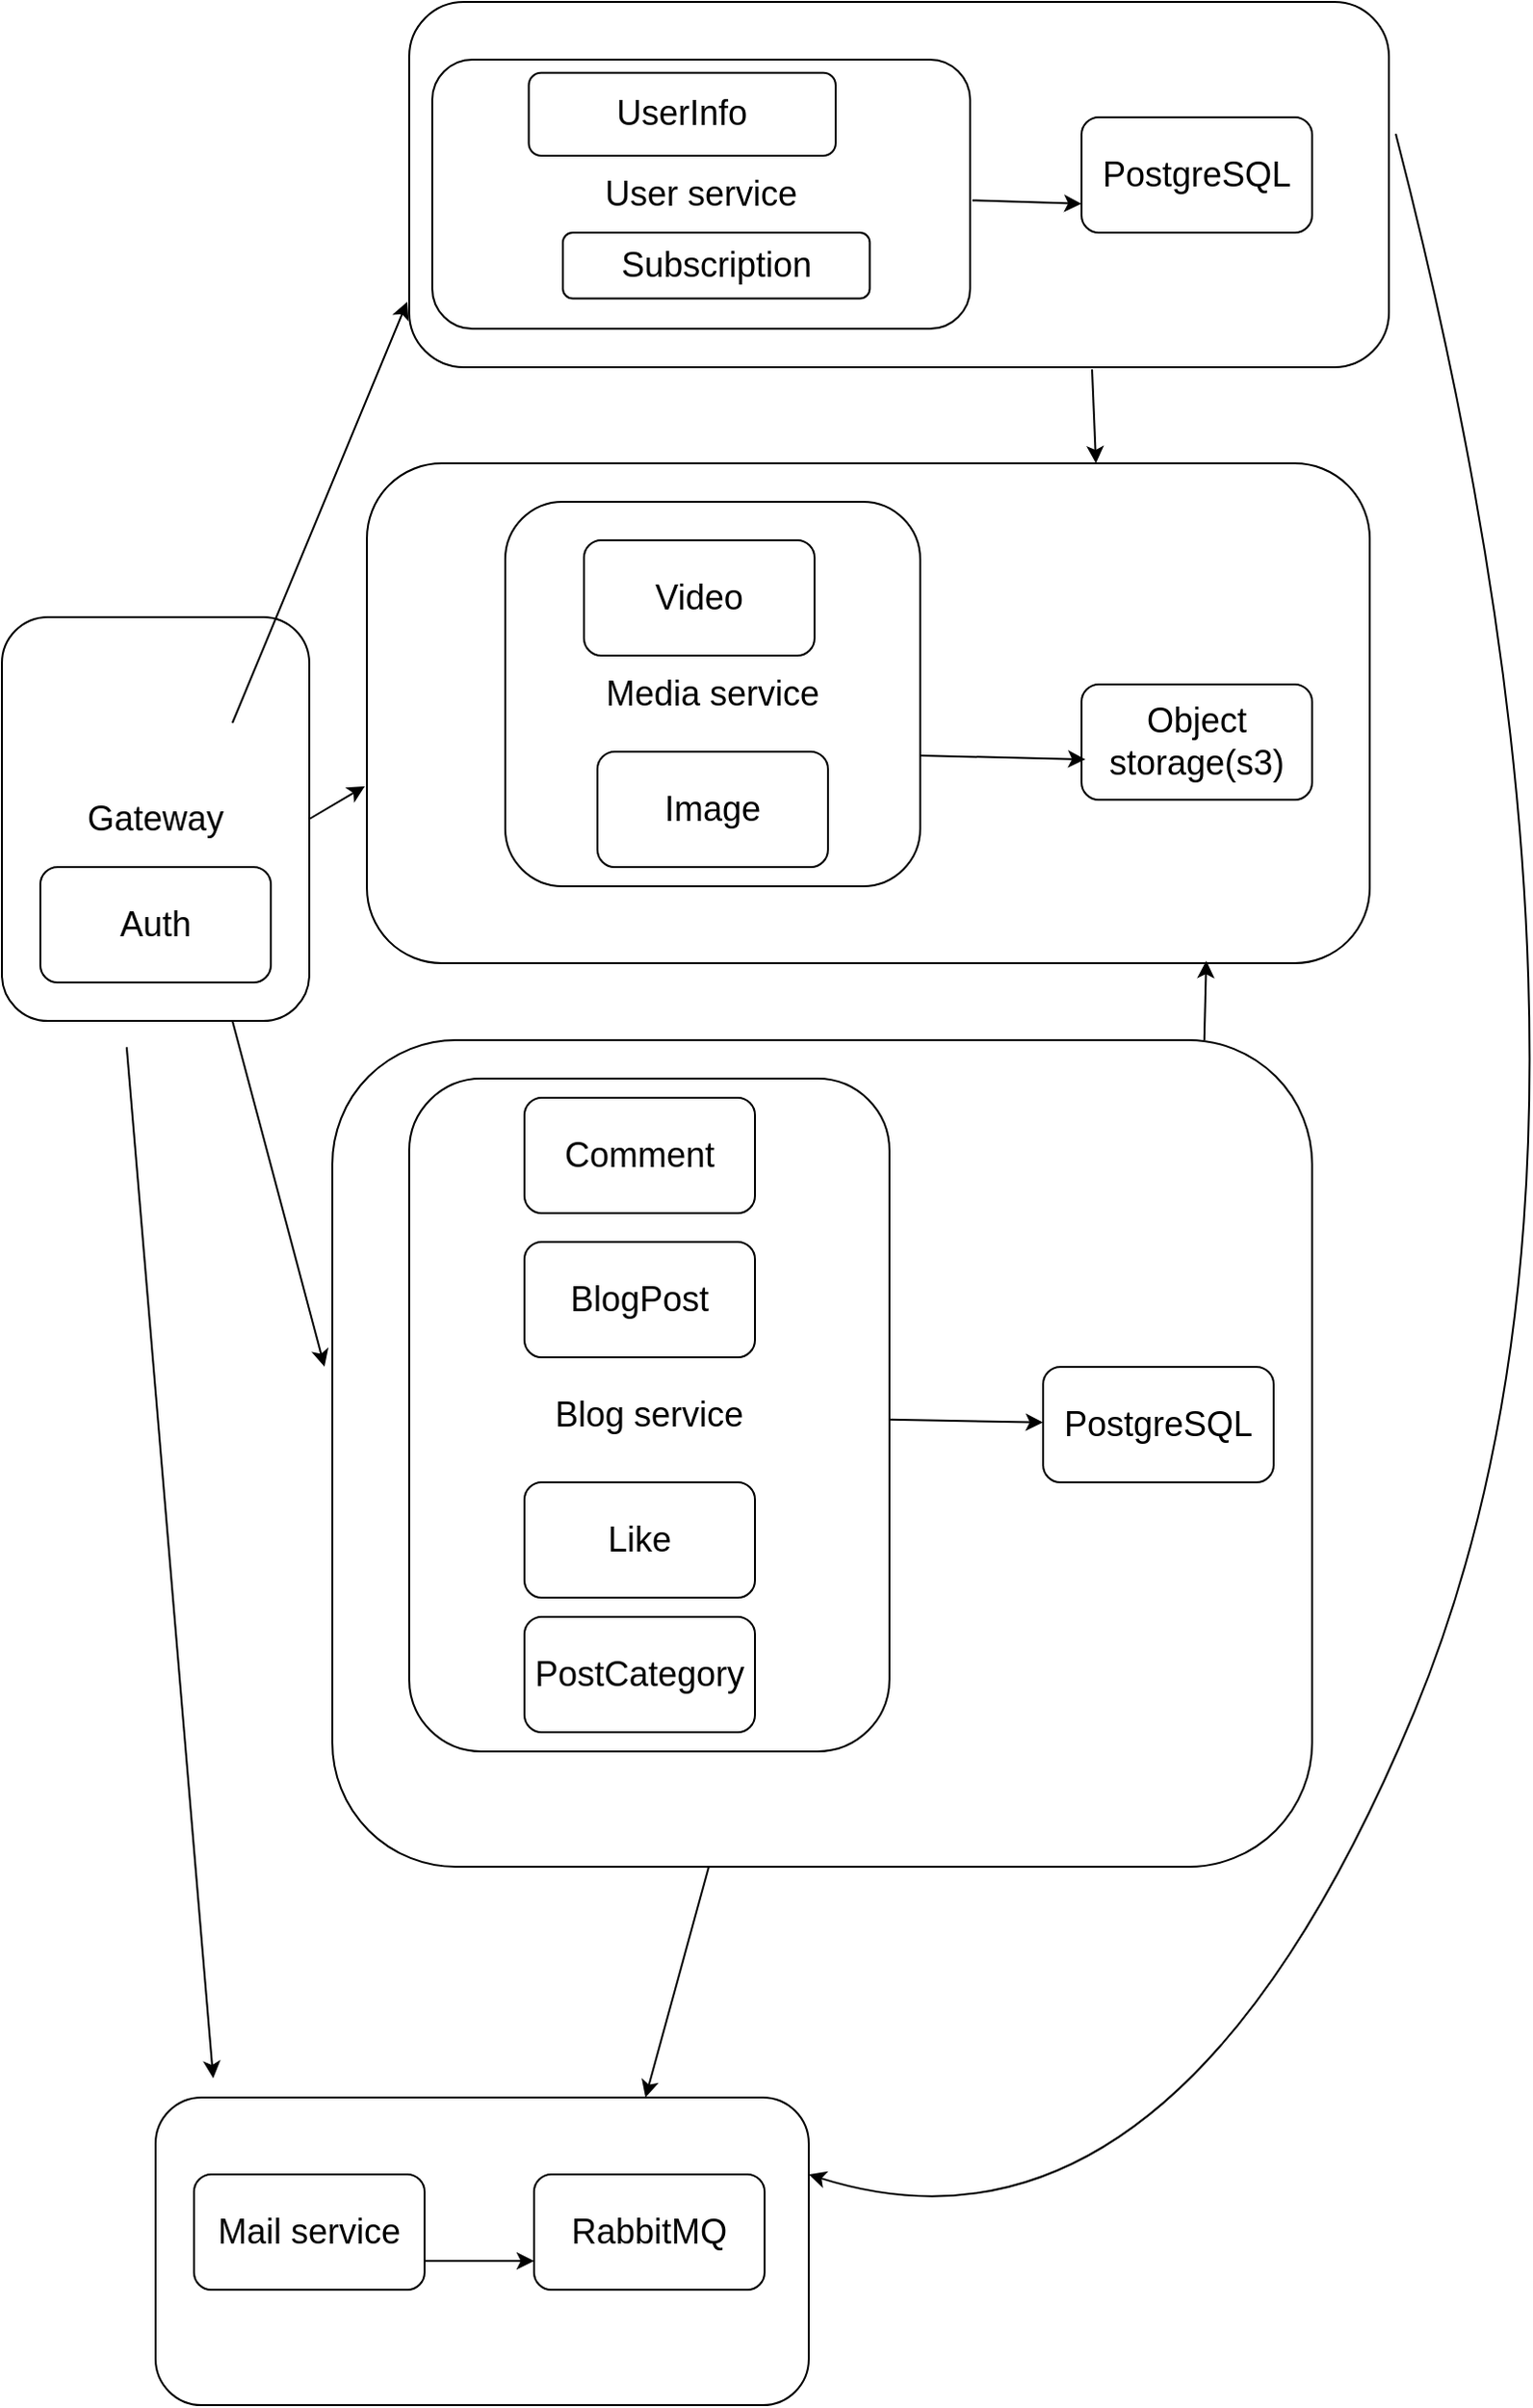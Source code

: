 <mxfile version="24.1.0" type="github">
  <diagram name="Страница — 1" id="rwgA5BPk8sBzmZya6ONt">
    <mxGraphModel dx="3290" dy="2010" grid="1" gridSize="10" guides="1" tooltips="1" connect="1" arrows="1" fold="1" page="1" pageScale="1" pageWidth="827" pageHeight="1169" math="0" shadow="0">
      <root>
        <mxCell id="0" />
        <mxCell id="1" parent="0" />
        <mxCell id="uoVfsjoM4IQGvuYFjnLu-93" value="" style="rounded=1;whiteSpace=wrap;html=1;" parent="1" vertex="1">
          <mxGeometry x="110" y="1270" width="340" height="160" as="geometry" />
        </mxCell>
        <mxCell id="uoVfsjoM4IQGvuYFjnLu-91" value="" style="rounded=1;whiteSpace=wrap;html=1;" parent="1" vertex="1">
          <mxGeometry x="220" y="420" width="522" height="260" as="geometry" />
        </mxCell>
        <mxCell id="uoVfsjoM4IQGvuYFjnLu-90" value="" style="rounded=1;whiteSpace=wrap;html=1;" parent="1" vertex="1">
          <mxGeometry x="242" y="180" width="510" height="190" as="geometry" />
        </mxCell>
        <mxCell id="uoVfsjoM4IQGvuYFjnLu-15" value="&lt;font style=&quot;font-size: 18px;&quot;&gt;Mail service&lt;/font&gt;" style="rounded=1;whiteSpace=wrap;html=1;" parent="1" vertex="1">
          <mxGeometry x="130" y="1310" width="120" height="60" as="geometry" />
        </mxCell>
        <mxCell id="uoVfsjoM4IQGvuYFjnLu-20" value="&lt;font style=&quot;font-size: 18px;&quot;&gt;Gateway&lt;/font&gt;" style="rounded=1;whiteSpace=wrap;html=1;" parent="1" vertex="1">
          <mxGeometry x="30" y="500" width="160" height="210" as="geometry" />
        </mxCell>
        <mxCell id="uoVfsjoM4IQGvuYFjnLu-24" value="" style="endArrow=classic;html=1;rounded=0;entryX=-0.002;entryY=0.821;entryDx=0;entryDy=0;entryPerimeter=0;" parent="1" target="uoVfsjoM4IQGvuYFjnLu-90" edge="1">
          <mxGeometry width="50" height="50" relative="1" as="geometry">
            <mxPoint x="150" y="555" as="sourcePoint" />
            <mxPoint x="200" y="505" as="targetPoint" />
          </mxGeometry>
        </mxCell>
        <mxCell id="uoVfsjoM4IQGvuYFjnLu-25" value="" style="endArrow=classic;html=1;rounded=0;exitX=1;exitY=0.5;exitDx=0;exitDy=0;entryX=-0.002;entryY=0.646;entryDx=0;entryDy=0;entryPerimeter=0;" parent="1" source="uoVfsjoM4IQGvuYFjnLu-20" target="uoVfsjoM4IQGvuYFjnLu-91" edge="1">
          <mxGeometry width="50" height="50" relative="1" as="geometry">
            <mxPoint x="440" y="530" as="sourcePoint" />
            <mxPoint x="350" y="380" as="targetPoint" />
          </mxGeometry>
        </mxCell>
        <mxCell id="uoVfsjoM4IQGvuYFjnLu-26" value="" style="endArrow=classic;html=1;rounded=0;exitX=0.75;exitY=1;exitDx=0;exitDy=0;entryX=-0.008;entryY=0.395;entryDx=0;entryDy=0;entryPerimeter=0;" parent="1" source="uoVfsjoM4IQGvuYFjnLu-20" target="uoVfsjoM4IQGvuYFjnLu-57" edge="1">
          <mxGeometry width="50" height="50" relative="1" as="geometry">
            <mxPoint x="390" y="570" as="sourcePoint" />
            <mxPoint x="440" y="520" as="targetPoint" />
          </mxGeometry>
        </mxCell>
        <mxCell id="uoVfsjoM4IQGvuYFjnLu-27" value="" style="endArrow=classic;html=1;rounded=0;exitX=0.406;exitY=1.065;exitDx=0;exitDy=0;exitPerimeter=0;" parent="1" source="uoVfsjoM4IQGvuYFjnLu-20" edge="1">
          <mxGeometry width="50" height="50" relative="1" as="geometry">
            <mxPoint x="112.5" y="930" as="sourcePoint" />
            <mxPoint x="140" y="1260" as="targetPoint" />
          </mxGeometry>
        </mxCell>
        <mxCell id="uoVfsjoM4IQGvuYFjnLu-30" value="&lt;span style=&quot;font-size: 18px;&quot;&gt;Object storage(s3)&lt;/span&gt;" style="rounded=1;whiteSpace=wrap;html=1;" parent="1" vertex="1">
          <mxGeometry x="592" y="535" width="120" height="60" as="geometry" />
        </mxCell>
        <mxCell id="uoVfsjoM4IQGvuYFjnLu-31" value="" style="endArrow=classic;html=1;rounded=0;exitX=1;exitY=0.66;exitDx=0;exitDy=0;exitPerimeter=0;entryX=0.017;entryY=0.65;entryDx=0;entryDy=0;entryPerimeter=0;" parent="1" source="uoVfsjoM4IQGvuYFjnLu-6" target="uoVfsjoM4IQGvuYFjnLu-30" edge="1">
          <mxGeometry width="50" height="50" relative="1" as="geometry">
            <mxPoint x="422" y="525" as="sourcePoint" />
            <mxPoint x="472" y="475" as="targetPoint" />
          </mxGeometry>
        </mxCell>
        <mxCell id="uoVfsjoM4IQGvuYFjnLu-36" value="" style="group" parent="1" vertex="1" connectable="0">
          <mxGeometry x="254" y="210" width="280" height="140" as="geometry" />
        </mxCell>
        <mxCell id="uoVfsjoM4IQGvuYFjnLu-4" value="&lt;font style=&quot;font-size: 18px;&quot;&gt;User service&lt;/font&gt;" style="rounded=1;whiteSpace=wrap;html=1;" parent="uoVfsjoM4IQGvuYFjnLu-36" vertex="1">
          <mxGeometry width="280" height="140" as="geometry" />
        </mxCell>
        <mxCell id="uoVfsjoM4IQGvuYFjnLu-32" value="&lt;font style=&quot;font-size: 18px;&quot;&gt;UserInfo&lt;/font&gt;" style="rounded=1;whiteSpace=wrap;html=1;" parent="uoVfsjoM4IQGvuYFjnLu-36" vertex="1">
          <mxGeometry x="50.26" y="6.89" width="159.74" height="43.11" as="geometry" />
        </mxCell>
        <mxCell id="uoVfsjoM4IQGvuYFjnLu-33" value="&lt;font style=&quot;font-size: 18px;&quot;&gt;Subscription&lt;/font&gt;" style="rounded=1;whiteSpace=wrap;html=1;" parent="uoVfsjoM4IQGvuYFjnLu-36" vertex="1">
          <mxGeometry x="68" y="90" width="159.74" height="34.22" as="geometry" />
        </mxCell>
        <mxCell id="uoVfsjoM4IQGvuYFjnLu-45" style="edgeStyle=orthogonalEdgeStyle;rounded=0;orthogonalLoop=1;jettySize=auto;html=1;exitX=0.5;exitY=1;exitDx=0;exitDy=0;" parent="uoVfsjoM4IQGvuYFjnLu-36" source="uoVfsjoM4IQGvuYFjnLu-4" target="uoVfsjoM4IQGvuYFjnLu-4" edge="1">
          <mxGeometry relative="1" as="geometry" />
        </mxCell>
        <mxCell id="uoVfsjoM4IQGvuYFjnLu-48" value="&lt;span style=&quot;font-size: 18px;&quot;&gt;PostgreSQL&lt;/span&gt;" style="rounded=1;whiteSpace=wrap;html=1;" parent="1" vertex="1">
          <mxGeometry x="592" y="240" width="120" height="60" as="geometry" />
        </mxCell>
        <mxCell id="uoVfsjoM4IQGvuYFjnLu-50" value="" style="endArrow=classic;html=1;rounded=0;entryX=0;entryY=0.75;entryDx=0;entryDy=0;exitX=1.004;exitY=0.523;exitDx=0;exitDy=0;exitPerimeter=0;" parent="1" source="uoVfsjoM4IQGvuYFjnLu-4" target="uoVfsjoM4IQGvuYFjnLu-48" edge="1">
          <mxGeometry width="50" height="50" relative="1" as="geometry">
            <mxPoint x="632" y="580" as="sourcePoint" />
            <mxPoint x="682" y="530" as="targetPoint" />
          </mxGeometry>
        </mxCell>
        <mxCell id="uoVfsjoM4IQGvuYFjnLu-57" value="" style="rounded=1;whiteSpace=wrap;html=1;" parent="1" vertex="1">
          <mxGeometry x="202" y="720" width="510" height="430" as="geometry" />
        </mxCell>
        <mxCell id="uoVfsjoM4IQGvuYFjnLu-46" value="&lt;span style=&quot;font-size: 18px;&quot;&gt;PostgreSQL&lt;/span&gt;" style="rounded=1;whiteSpace=wrap;html=1;" parent="1" vertex="1">
          <mxGeometry x="572" y="890" width="120" height="60" as="geometry" />
        </mxCell>
        <mxCell id="uoVfsjoM4IQGvuYFjnLu-47" value="" style="endArrow=classic;html=1;rounded=0;" parent="1" source="uoVfsjoM4IQGvuYFjnLu-7" target="uoVfsjoM4IQGvuYFjnLu-46" edge="1">
          <mxGeometry width="50" height="50" relative="1" as="geometry">
            <mxPoint x="102" y="720" as="sourcePoint" />
            <mxPoint x="239" y="891" as="targetPoint" />
          </mxGeometry>
        </mxCell>
        <mxCell id="uoVfsjoM4IQGvuYFjnLu-7" value="&lt;font style=&quot;font-size: 18px;&quot;&gt;Blog service&lt;/font&gt;" style="rounded=1;whiteSpace=wrap;html=1;" parent="1" vertex="1">
          <mxGeometry x="242" y="740" width="250" height="350" as="geometry" />
        </mxCell>
        <mxCell id="uoVfsjoM4IQGvuYFjnLu-8" value="&lt;font style=&quot;font-size: 18px;&quot;&gt;Comment&lt;/font&gt;" style="rounded=1;whiteSpace=wrap;html=1;" parent="1" vertex="1">
          <mxGeometry x="302" y="750" width="120" height="60" as="geometry" />
        </mxCell>
        <mxCell id="uoVfsjoM4IQGvuYFjnLu-11" value="&lt;span style=&quot;font-size: 18px;&quot;&gt;BlogPost&lt;/span&gt;" style="rounded=1;whiteSpace=wrap;html=1;" parent="1" vertex="1">
          <mxGeometry x="302" y="825" width="120" height="60" as="geometry" />
        </mxCell>
        <mxCell id="uoVfsjoM4IQGvuYFjnLu-14" value="&lt;span style=&quot;font-size: 18px;&quot;&gt;Like&lt;/span&gt;" style="rounded=1;whiteSpace=wrap;html=1;" parent="1" vertex="1">
          <mxGeometry x="302" y="950" width="120" height="60" as="geometry" />
        </mxCell>
        <mxCell id="uoVfsjoM4IQGvuYFjnLu-28" value="&lt;span style=&quot;font-size: 18px;&quot;&gt;PostCategory&lt;/span&gt;" style="rounded=1;whiteSpace=wrap;html=1;" parent="1" vertex="1">
          <mxGeometry x="302" y="1020" width="120" height="60" as="geometry" />
        </mxCell>
        <mxCell id="uoVfsjoM4IQGvuYFjnLu-6" value="&lt;font style=&quot;font-size: 18px;&quot;&gt;Media service&lt;/font&gt;" style="rounded=1;whiteSpace=wrap;html=1;" parent="1" vertex="1">
          <mxGeometry x="292" y="440" width="216" height="200" as="geometry" />
        </mxCell>
        <mxCell id="uoVfsjoM4IQGvuYFjnLu-18" value="&lt;font style=&quot;font-size: 18px;&quot;&gt;Video&lt;/font&gt;" style="rounded=1;whiteSpace=wrap;html=1;" parent="1" vertex="1">
          <mxGeometry x="333" y="460" width="120" height="60" as="geometry" />
        </mxCell>
        <mxCell id="uoVfsjoM4IQGvuYFjnLu-19" value="&lt;font style=&quot;font-size: 18px;&quot;&gt;Image&lt;/font&gt;" style="rounded=1;whiteSpace=wrap;html=1;" parent="1" vertex="1">
          <mxGeometry x="340" y="570" width="120" height="60" as="geometry" />
        </mxCell>
        <mxCell id="uoVfsjoM4IQGvuYFjnLu-95" value="&lt;span style=&quot;font-size: 18px;&quot;&gt;RabbitMQ&lt;/span&gt;" style="rounded=1;whiteSpace=wrap;html=1;" parent="1" vertex="1">
          <mxGeometry x="307" y="1310" width="120" height="60" as="geometry" />
        </mxCell>
        <mxCell id="uoVfsjoM4IQGvuYFjnLu-98" value="" style="endArrow=classic;html=1;rounded=0;exitX=1;exitY=0.75;exitDx=0;exitDy=0;entryX=0;entryY=0.75;entryDx=0;entryDy=0;" parent="1" source="uoVfsjoM4IQGvuYFjnLu-15" target="uoVfsjoM4IQGvuYFjnLu-95" edge="1">
          <mxGeometry width="50" height="50" relative="1" as="geometry">
            <mxPoint x="740" y="790" as="sourcePoint" />
            <mxPoint x="790" y="740" as="targetPoint" />
          </mxGeometry>
        </mxCell>
        <mxCell id="uoVfsjoM4IQGvuYFjnLu-101" value="" style="curved=1;endArrow=classic;html=1;rounded=0;entryX=1;entryY=0.25;entryDx=0;entryDy=0;exitX=1.007;exitY=0.361;exitDx=0;exitDy=0;exitPerimeter=0;" parent="1" source="uoVfsjoM4IQGvuYFjnLu-90" target="uoVfsjoM4IQGvuYFjnLu-93" edge="1">
          <mxGeometry width="50" height="50" relative="1" as="geometry">
            <mxPoint x="690" y="140" as="sourcePoint" />
            <mxPoint x="770" y="550" as="targetPoint" />
            <Array as="points">
              <mxPoint x="890" y="770" />
              <mxPoint x="640" y="1370" />
            </Array>
          </mxGeometry>
        </mxCell>
        <mxCell id="uoVfsjoM4IQGvuYFjnLu-102" value="" style="endArrow=classic;html=1;rounded=0;entryX=0.75;entryY=0;entryDx=0;entryDy=0;" parent="1" source="uoVfsjoM4IQGvuYFjnLu-57" target="uoVfsjoM4IQGvuYFjnLu-93" edge="1">
          <mxGeometry width="50" height="50" relative="1" as="geometry">
            <mxPoint x="710" y="740" as="sourcePoint" />
            <mxPoint x="760" y="690" as="targetPoint" />
          </mxGeometry>
        </mxCell>
        <mxCell id="uoVfsjoM4IQGvuYFjnLu-105" value="" style="endArrow=classic;html=1;rounded=0;exitX=0.697;exitY=1.006;exitDx=0;exitDy=0;exitPerimeter=0;entryX=0.727;entryY=0;entryDx=0;entryDy=0;entryPerimeter=0;" parent="1" source="uoVfsjoM4IQGvuYFjnLu-90" target="uoVfsjoM4IQGvuYFjnLu-91" edge="1">
          <mxGeometry width="50" height="50" relative="1" as="geometry">
            <mxPoint x="500" y="380" as="sourcePoint" />
            <mxPoint x="550" y="330" as="targetPoint" />
          </mxGeometry>
        </mxCell>
        <mxCell id="uoVfsjoM4IQGvuYFjnLu-106" value="" style="endArrow=classic;html=1;rounded=0;exitX=0.89;exitY=0;exitDx=0;exitDy=0;exitPerimeter=0;entryX=0.837;entryY=0.995;entryDx=0;entryDy=0;entryPerimeter=0;" parent="1" source="uoVfsjoM4IQGvuYFjnLu-57" target="uoVfsjoM4IQGvuYFjnLu-91" edge="1">
          <mxGeometry width="50" height="50" relative="1" as="geometry">
            <mxPoint x="690" y="730" as="sourcePoint" />
            <mxPoint x="740" y="680" as="targetPoint" />
          </mxGeometry>
        </mxCell>
        <mxCell id="J2u4H_Q9Re1nwNwx0uTC-8" value="&lt;span style=&quot;font-size: 18px;&quot;&gt;Auth&lt;/span&gt;" style="rounded=1;whiteSpace=wrap;html=1;" vertex="1" parent="1">
          <mxGeometry x="50" y="630" width="120" height="60" as="geometry" />
        </mxCell>
      </root>
    </mxGraphModel>
  </diagram>
</mxfile>
